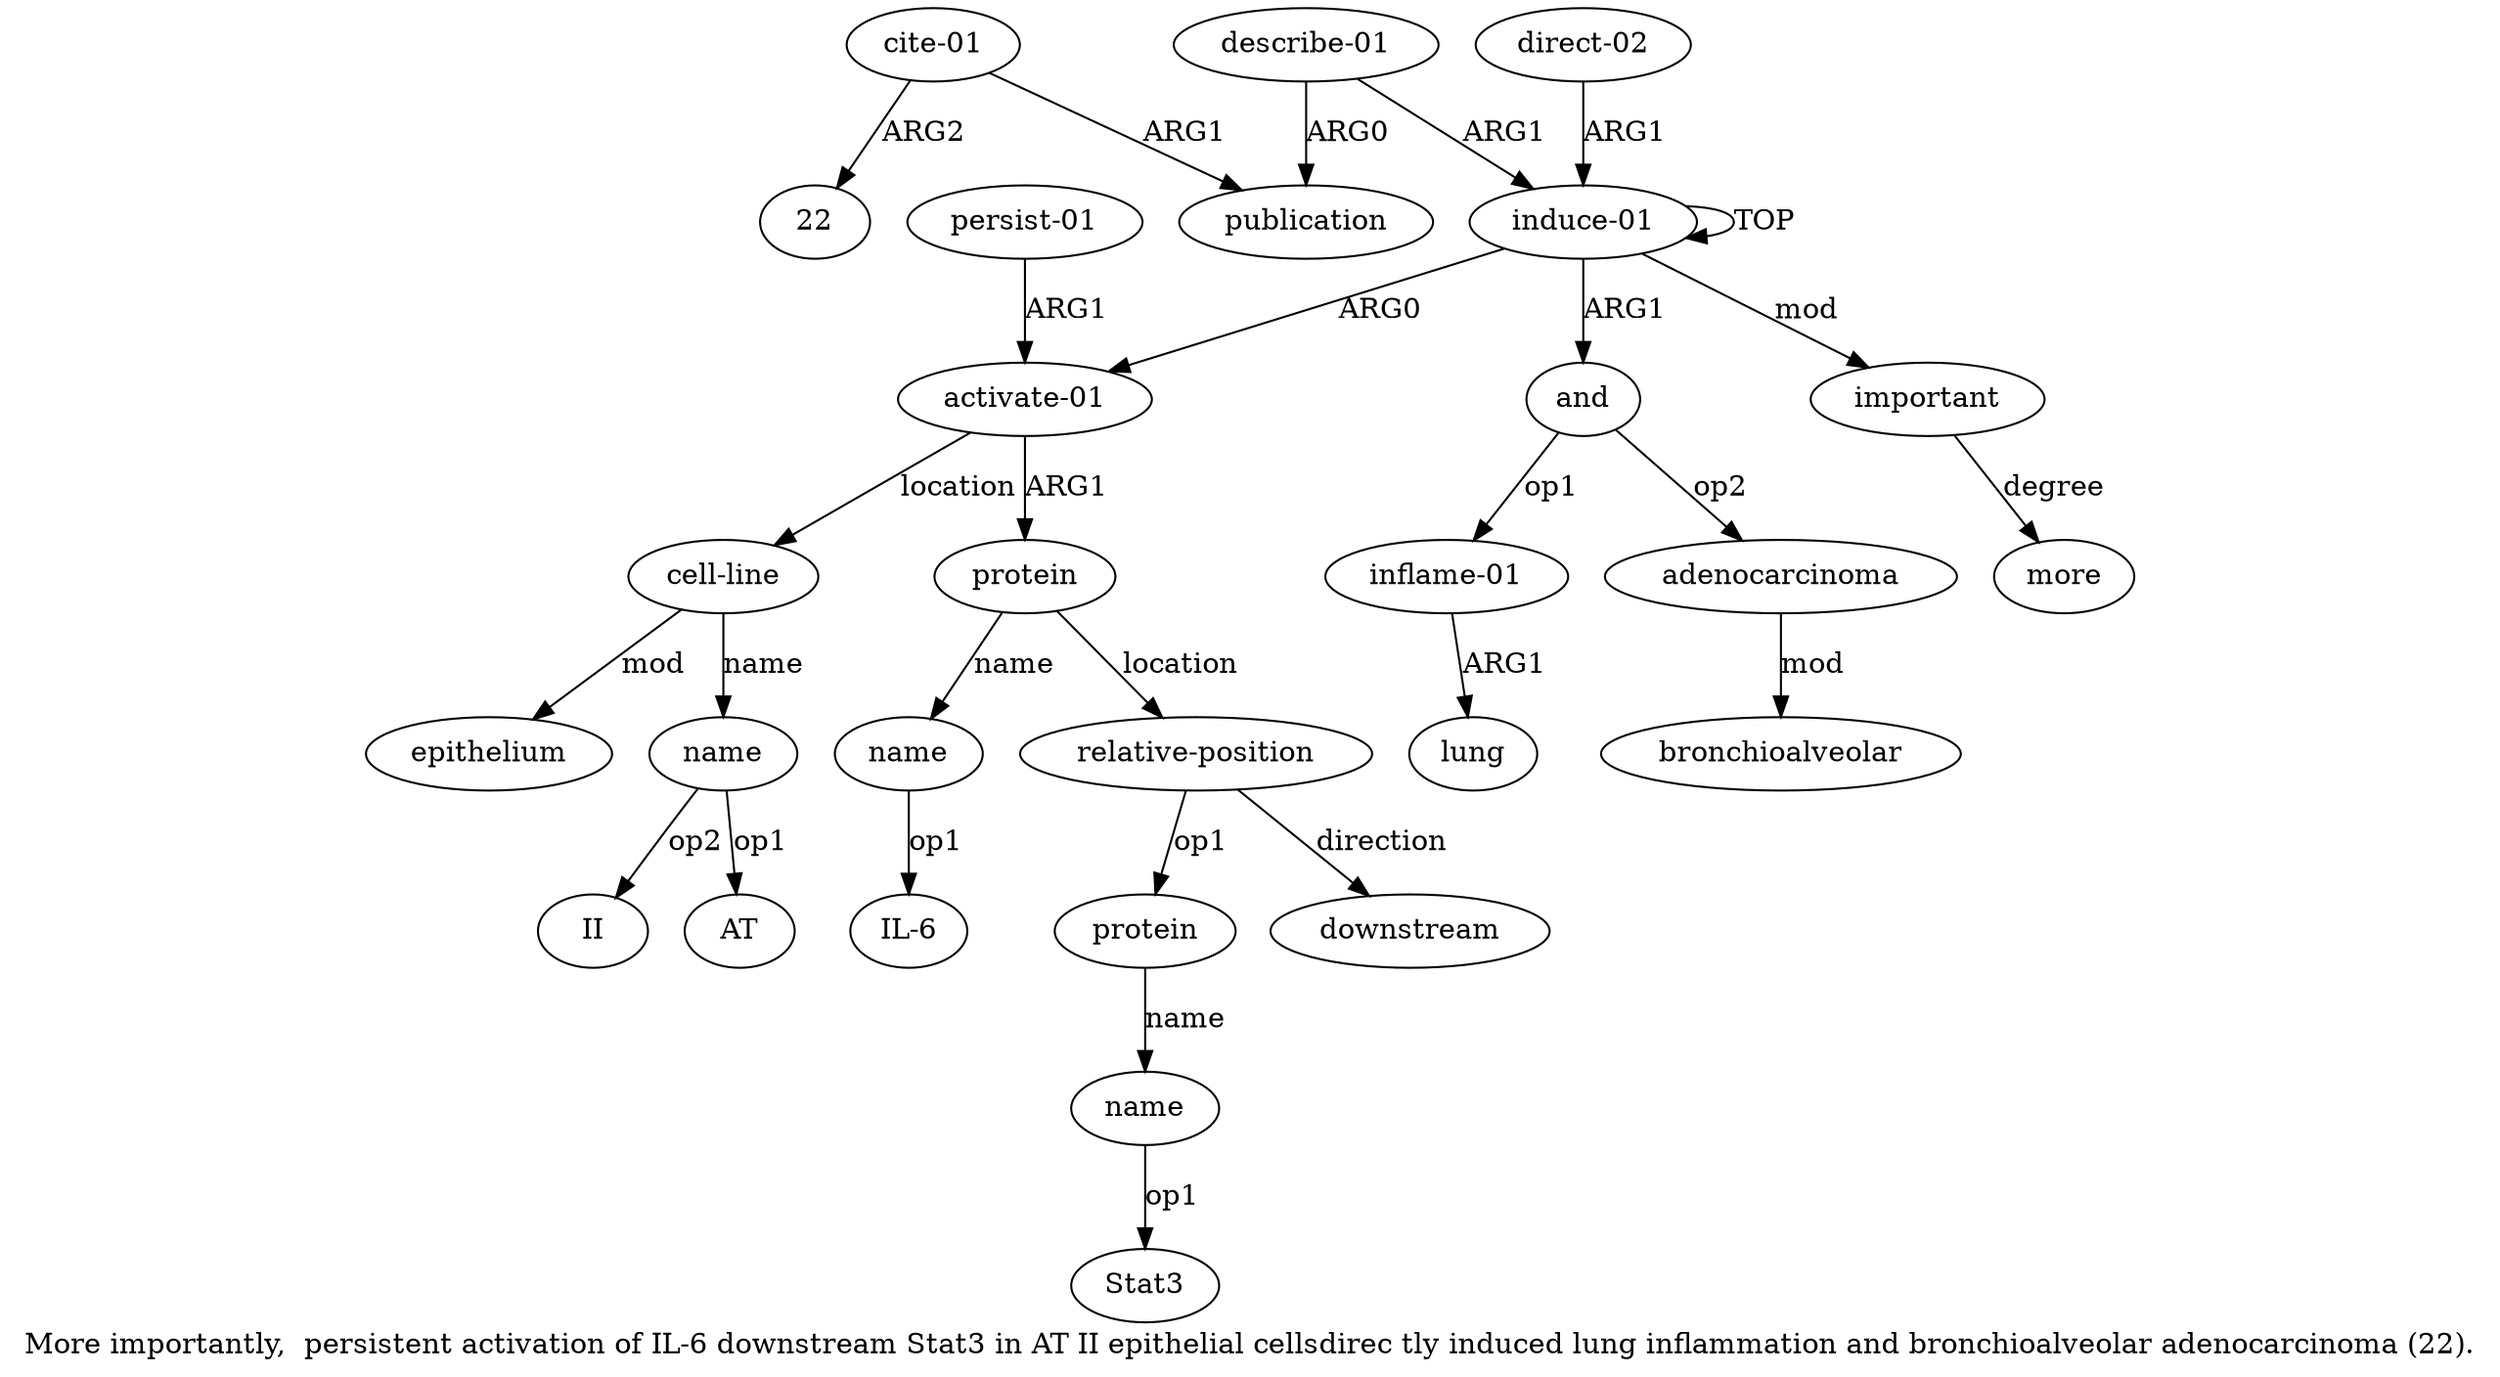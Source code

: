 digraph  {
	graph [label="More importantly,  persistent activation of IL-6 downstream Stat3 in AT II epithelial cellsdirec tly induced lung inflammation and \
bronchioalveolar adenocarcinoma (22)."];
	node [label="\N"];
	a20	 [color=black,
		gold_ind=20,
		gold_label="describe-01",
		label="describe-01",
		test_ind=20,
		test_label="describe-01"];
	a21	 [color=black,
		gold_ind=21,
		gold_label=publication,
		label=publication,
		test_ind=21,
		test_label=publication];
	a20 -> a21 [key=0,
	color=black,
	gold_label=ARG0,
	label=ARG0,
	test_label=ARG0];
a0 [color=black,
	gold_ind=0,
	gold_label="induce-01",
	label="induce-01",
	test_ind=0,
	test_label="induce-01"];
a20 -> a0 [key=0,
color=black,
gold_label=ARG1,
label=ARG1,
test_label=ARG1];
a22 [color=black,
gold_ind=22,
gold_label="cite-01",
label="cite-01",
test_ind=22,
test_label="cite-01"];
a22 -> a21 [key=0,
color=black,
gold_label=ARG1,
label=ARG1,
test_label=ARG1];
"a22 22" [color=black,
gold_ind=-1,
gold_label=22,
label=22,
test_ind=-1,
test_label=22];
a22 -> "a22 22" [key=0,
color=black,
gold_label=ARG2,
label=ARG2,
test_label=ARG2];
"a10 AT" [color=black,
gold_ind=-1,
gold_label=AT,
label=AT,
test_ind=-1,
test_label=AT];
a15 [color=black,
gold_ind=15,
gold_label=adenocarcinoma,
label=adenocarcinoma,
test_ind=15,
test_label=adenocarcinoma];
a16 [color=black,
gold_ind=16,
gold_label=bronchioalveolar,
label=bronchioalveolar,
test_ind=16,
test_label=bronchioalveolar];
a15 -> a16 [key=0,
color=black,
gold_label=mod,
label=mod,
test_label=mod];
a14 [color=black,
gold_ind=14,
gold_label=lung,
label=lung,
test_ind=14,
test_label=lung];
a17 [color=black,
gold_ind=17,
gold_label="direct-02",
label="direct-02",
test_ind=17,
test_label="direct-02"];
a17 -> a0 [key=0,
color=black,
gold_label=ARG1,
label=ARG1,
test_label=ARG1];
a11 [color=black,
gold_ind=11,
gold_label=epithelium,
label=epithelium,
test_ind=11,
test_label=epithelium];
a10 [color=black,
gold_ind=10,
gold_label=name,
label=name,
test_ind=10,
test_label=name];
a10 -> "a10 AT" [key=0,
color=black,
gold_label=op1,
label=op1,
test_label=op1];
"a10 II" [color=black,
gold_ind=-1,
gold_label=II,
label=II,
test_ind=-1,
test_label=II];
a10 -> "a10 II" [key=0,
color=black,
gold_label=op2,
label=op2,
test_label=op2];
a13 [color=black,
gold_ind=13,
gold_label="inflame-01",
label="inflame-01",
test_ind=13,
test_label="inflame-01"];
a13 -> a14 [key=0,
color=black,
gold_label=ARG1,
label=ARG1,
test_label=ARG1];
a12 [color=black,
gold_ind=12,
gold_label=and,
label=and,
test_ind=12,
test_label=and];
a12 -> a15 [key=0,
color=black,
gold_label=op2,
label=op2,
test_label=op2];
a12 -> a13 [key=0,
color=black,
gold_label=op1,
label=op1,
test_label=op1];
a19 [color=black,
gold_ind=19,
gold_label=more,
label=more,
test_ind=19,
test_label=more];
a18 [color=black,
gold_ind=18,
gold_label=important,
label=important,
test_ind=18,
test_label=important];
a18 -> a19 [key=0,
color=black,
gold_label=degree,
label=degree,
test_label=degree];
a1 [color=black,
gold_ind=1,
gold_label="activate-01",
label="activate-01",
test_ind=1,
test_label="activate-01"];
a2 [color=black,
gold_ind=2,
gold_label=protein,
label=protein,
test_ind=2,
test_label=protein];
a1 -> a2 [key=0,
color=black,
gold_label=ARG1,
label=ARG1,
test_label=ARG1];
a9 [color=black,
gold_ind=9,
gold_label="cell-line",
label="cell-line",
test_ind=9,
test_label="cell-line"];
a1 -> a9 [key=0,
color=black,
gold_label=location,
label=location,
test_label=location];
a0 -> a12 [key=0,
color=black,
gold_label=ARG1,
label=ARG1,
test_label=ARG1];
a0 -> a18 [key=0,
color=black,
gold_label=mod,
label=mod,
test_label=mod];
a0 -> a1 [key=0,
color=black,
gold_label=ARG0,
label=ARG0,
test_label=ARG0];
a0 -> a0 [key=0,
color=black,
gold_label=TOP,
label=TOP,
test_label=TOP];
a3 [color=black,
gold_ind=3,
gold_label=name,
label=name,
test_ind=3,
test_label=name];
"a3 IL-6" [color=black,
gold_ind=-1,
gold_label="IL-6",
label="IL-6",
test_ind=-1,
test_label="IL-6"];
a3 -> "a3 IL-6" [key=0,
color=black,
gold_label=op1,
label=op1,
test_label=op1];
a2 -> a3 [key=0,
color=black,
gold_label=name,
label=name,
test_label=name];
a4 [color=black,
gold_ind=4,
gold_label="relative-position",
label="relative-position",
test_ind=4,
test_label="relative-position"];
a2 -> a4 [key=0,
color=black,
gold_label=location,
label=location,
test_label=location];
a5 [color=black,
gold_ind=5,
gold_label=protein,
label=protein,
test_ind=5,
test_label=protein];
a6 [color=black,
gold_ind=6,
gold_label=name,
label=name,
test_ind=6,
test_label=name];
a5 -> a6 [key=0,
color=black,
gold_label=name,
label=name,
test_label=name];
a4 -> a5 [key=0,
color=black,
gold_label=op1,
label=op1,
test_label=op1];
a7 [color=black,
gold_ind=7,
gold_label=downstream,
label=downstream,
test_ind=7,
test_label=downstream];
a4 -> a7 [key=0,
color=black,
gold_label=direction,
label=direction,
test_label=direction];
"a6 Stat3" [color=black,
gold_ind=-1,
gold_label=Stat3,
label=Stat3,
test_ind=-1,
test_label=Stat3];
a6 -> "a6 Stat3" [key=0,
color=black,
gold_label=op1,
label=op1,
test_label=op1];
a9 -> a11 [key=0,
color=black,
gold_label=mod,
label=mod,
test_label=mod];
a9 -> a10 [key=0,
color=black,
gold_label=name,
label=name,
test_label=name];
a8 [color=black,
gold_ind=8,
gold_label="persist-01",
label="persist-01",
test_ind=8,
test_label="persist-01"];
a8 -> a1 [key=0,
color=black,
gold_label=ARG1,
label=ARG1,
test_label=ARG1];
}
